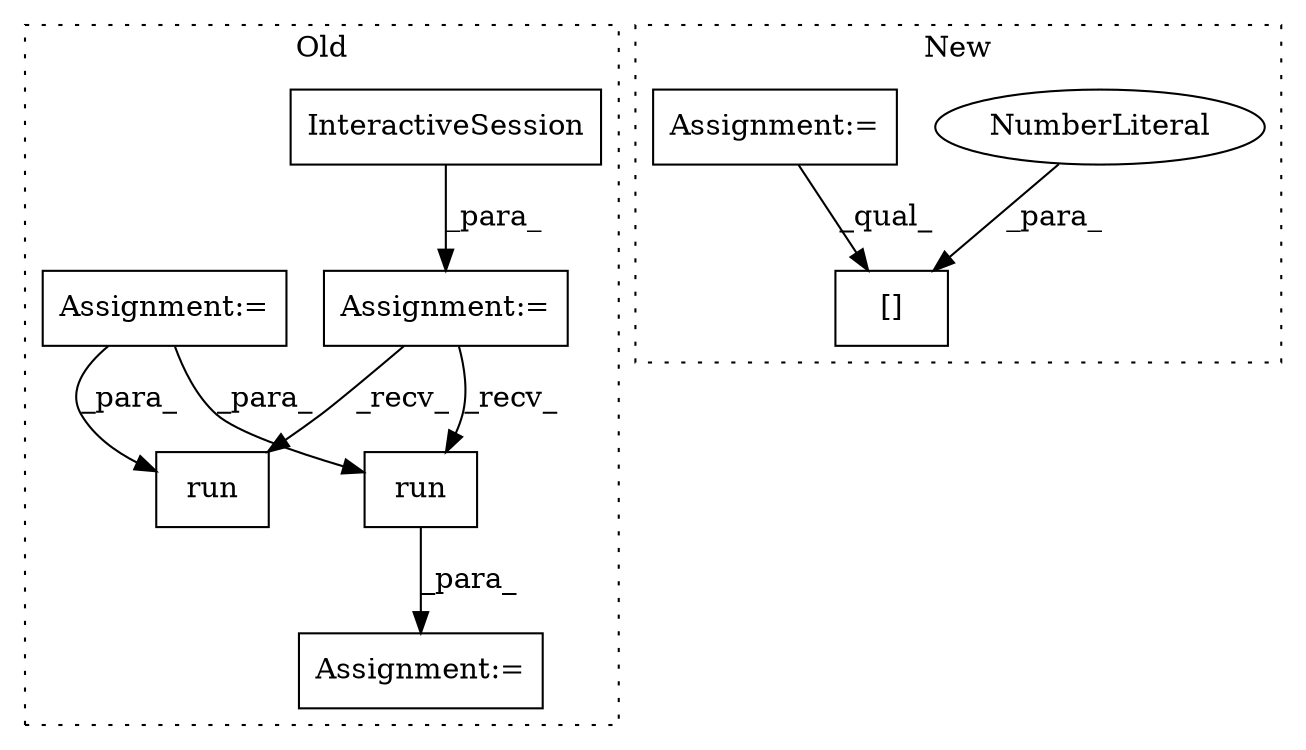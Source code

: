 digraph G {
subgraph cluster0 {
1 [label="InteractiveSession" a="32" s="646" l="20" shape="box"];
4 [label="run" a="32" s="974,1009" l="4,1" shape="box"];
5 [label="Assignment:=" a="7" s="634" l="1" shape="box"];
6 [label="run" a="32" s="1057,1092" l="4,1" shape="box"];
7 [label="Assignment:=" a="7" s="504" l="1" shape="box"];
8 [label="Assignment:=" a="7" s="1051" l="1" shape="box"];
label = "Old";
style="dotted";
}
subgraph cluster1 {
2 [label="[]" a="2" s="703,734" l="30,1" shape="box"];
3 [label="NumberLiteral" a="34" s="733" l="1" shape="ellipse"];
9 [label="Assignment:=" a="7" s="668" l="1" shape="box"];
label = "New";
style="dotted";
}
1 -> 5 [label="_para_"];
3 -> 2 [label="_para_"];
5 -> 4 [label="_recv_"];
5 -> 6 [label="_recv_"];
6 -> 8 [label="_para_"];
7 -> 4 [label="_para_"];
7 -> 6 [label="_para_"];
9 -> 2 [label="_qual_"];
}